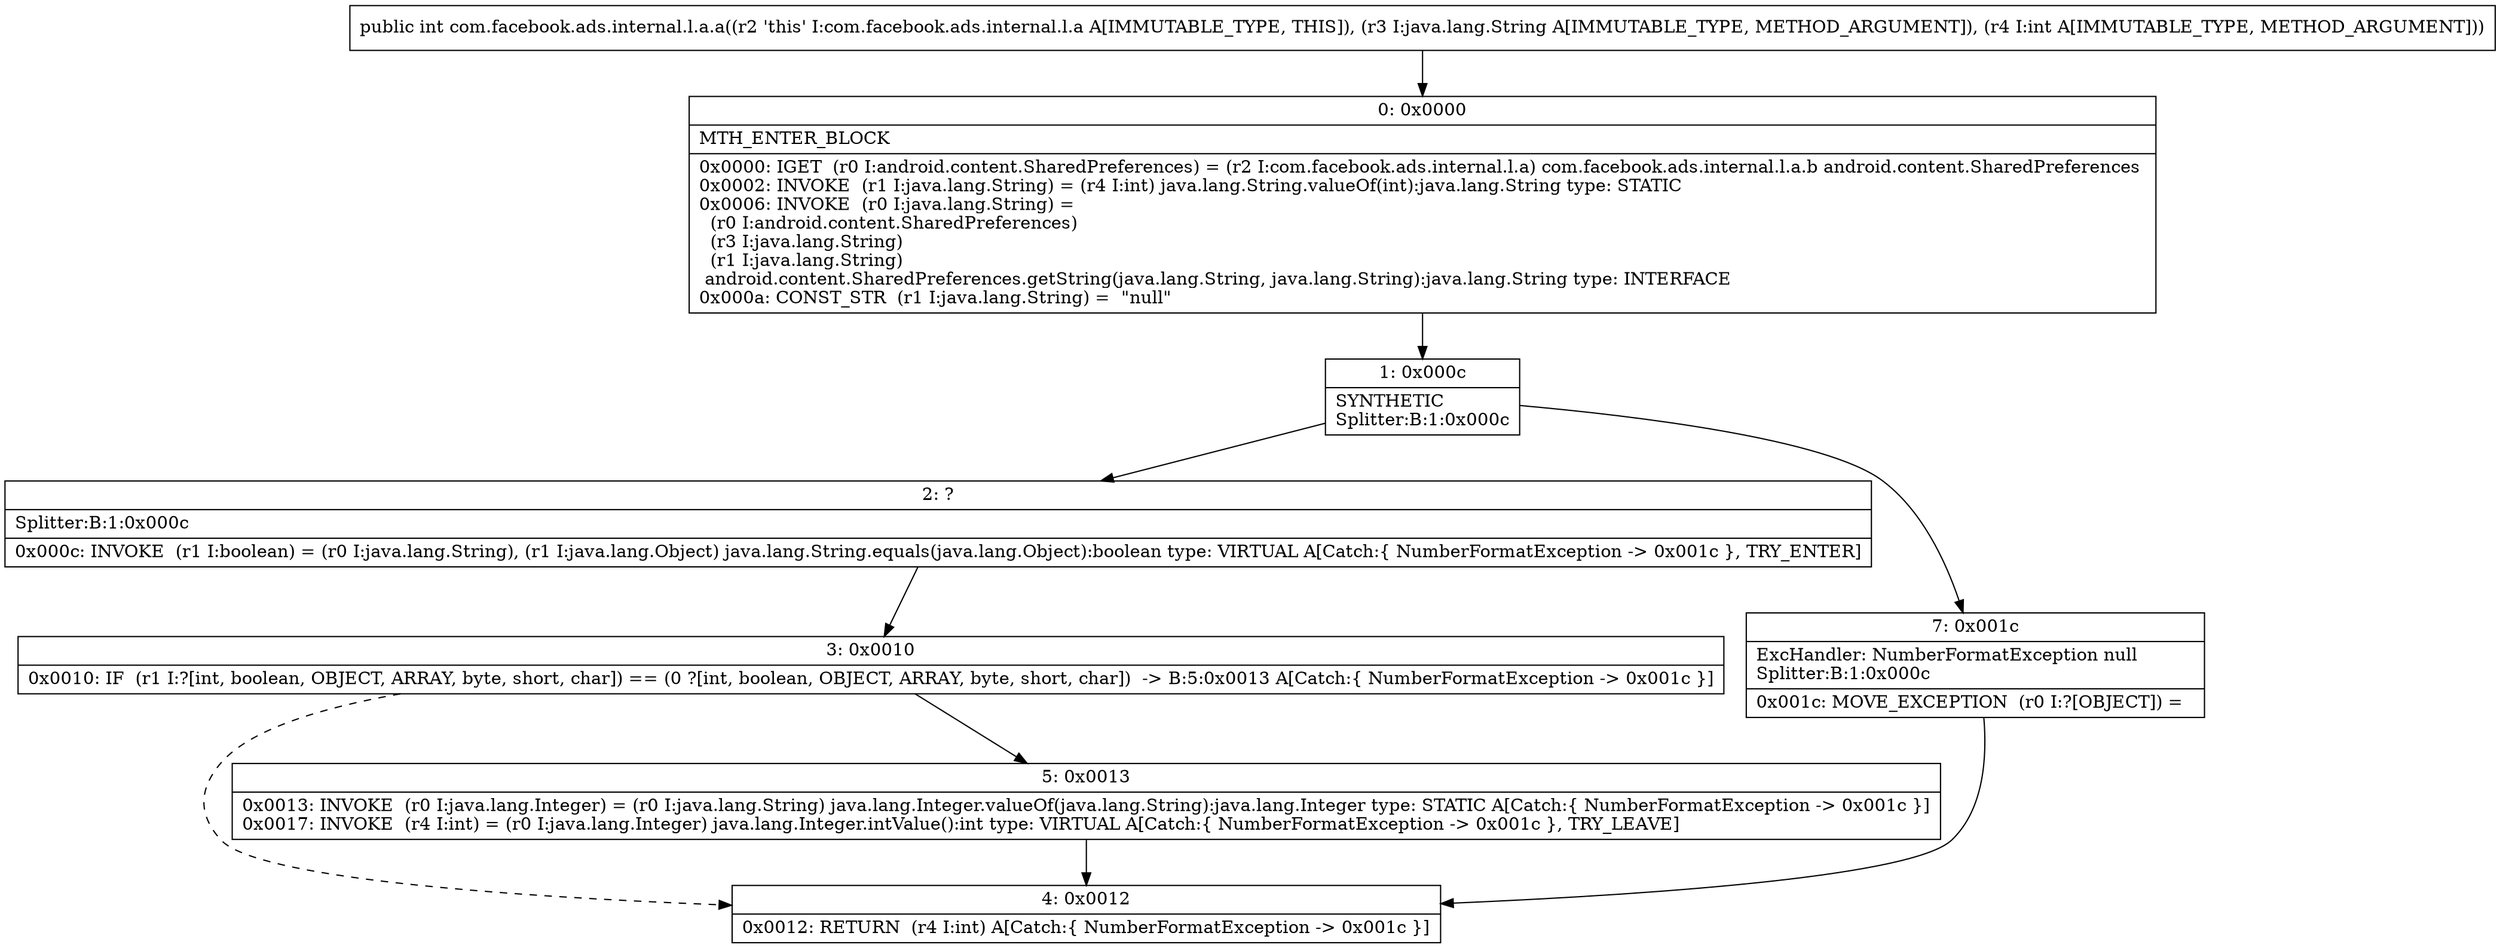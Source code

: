 digraph "CFG forcom.facebook.ads.internal.l.a.a(Ljava\/lang\/String;I)I" {
Node_0 [shape=record,label="{0\:\ 0x0000|MTH_ENTER_BLOCK\l|0x0000: IGET  (r0 I:android.content.SharedPreferences) = (r2 I:com.facebook.ads.internal.l.a) com.facebook.ads.internal.l.a.b android.content.SharedPreferences \l0x0002: INVOKE  (r1 I:java.lang.String) = (r4 I:int) java.lang.String.valueOf(int):java.lang.String type: STATIC \l0x0006: INVOKE  (r0 I:java.lang.String) = \l  (r0 I:android.content.SharedPreferences)\l  (r3 I:java.lang.String)\l  (r1 I:java.lang.String)\l android.content.SharedPreferences.getString(java.lang.String, java.lang.String):java.lang.String type: INTERFACE \l0x000a: CONST_STR  (r1 I:java.lang.String) =  \"null\" \l}"];
Node_1 [shape=record,label="{1\:\ 0x000c|SYNTHETIC\lSplitter:B:1:0x000c\l}"];
Node_2 [shape=record,label="{2\:\ ?|Splitter:B:1:0x000c\l|0x000c: INVOKE  (r1 I:boolean) = (r0 I:java.lang.String), (r1 I:java.lang.Object) java.lang.String.equals(java.lang.Object):boolean type: VIRTUAL A[Catch:\{ NumberFormatException \-\> 0x001c \}, TRY_ENTER]\l}"];
Node_3 [shape=record,label="{3\:\ 0x0010|0x0010: IF  (r1 I:?[int, boolean, OBJECT, ARRAY, byte, short, char]) == (0 ?[int, boolean, OBJECT, ARRAY, byte, short, char])  \-\> B:5:0x0013 A[Catch:\{ NumberFormatException \-\> 0x001c \}]\l}"];
Node_4 [shape=record,label="{4\:\ 0x0012|0x0012: RETURN  (r4 I:int) A[Catch:\{ NumberFormatException \-\> 0x001c \}]\l}"];
Node_5 [shape=record,label="{5\:\ 0x0013|0x0013: INVOKE  (r0 I:java.lang.Integer) = (r0 I:java.lang.String) java.lang.Integer.valueOf(java.lang.String):java.lang.Integer type: STATIC A[Catch:\{ NumberFormatException \-\> 0x001c \}]\l0x0017: INVOKE  (r4 I:int) = (r0 I:java.lang.Integer) java.lang.Integer.intValue():int type: VIRTUAL A[Catch:\{ NumberFormatException \-\> 0x001c \}, TRY_LEAVE]\l}"];
Node_7 [shape=record,label="{7\:\ 0x001c|ExcHandler: NumberFormatException null\lSplitter:B:1:0x000c\l|0x001c: MOVE_EXCEPTION  (r0 I:?[OBJECT]) =  \l}"];
MethodNode[shape=record,label="{public int com.facebook.ads.internal.l.a.a((r2 'this' I:com.facebook.ads.internal.l.a A[IMMUTABLE_TYPE, THIS]), (r3 I:java.lang.String A[IMMUTABLE_TYPE, METHOD_ARGUMENT]), (r4 I:int A[IMMUTABLE_TYPE, METHOD_ARGUMENT])) }"];
MethodNode -> Node_0;
Node_0 -> Node_1;
Node_1 -> Node_2;
Node_1 -> Node_7;
Node_2 -> Node_3;
Node_3 -> Node_4[style=dashed];
Node_3 -> Node_5;
Node_5 -> Node_4;
Node_7 -> Node_4;
}

